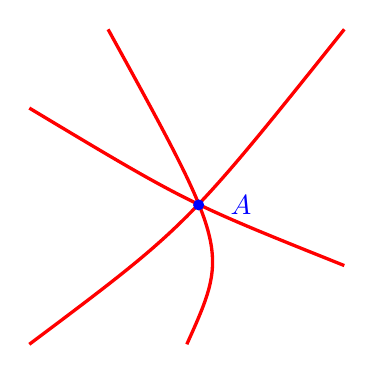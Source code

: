 \begin{tikzpicture}
   \draw[very thick, color=red] (-1,2)  .. controls (0.54,-0.8) .. (0,-2);
   \draw[very thick, color=red] (-2,1)  .. controls (-0,-0.2) .. (2,-1);
   \draw[very thick, color=red] (-2,-2)  .. controls (0,-0.5) .. (2,2);
  \fill[blue] (0.15,-0.23) circle (2pt) node[right=8pt] {$A$};
\end{tikzpicture}
